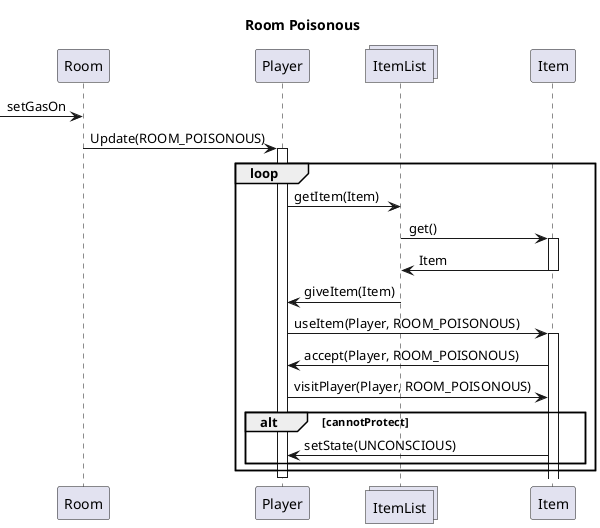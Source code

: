 @startuml
title Room Poisonous
[->Room : setGasOn

actor Room
 
participant Room order 10
participant Player order 20
participant Item as i order 60
collections ItemList as il order 50

    Room -> Player : Update(ROOM_POISONOUS)
activate Player

        loop
        Player -> il : getItem(Item)
        il -> i : get()
        activate i
            i -> il: Item
        deactivate i
        il -> Player : giveItem(Item)
        Player -> i : useItem(Player, ROOM_POISONOUS)
        activate i
        
            i -> Player : accept(Player, ROOM_POISONOUS)
            Player -> i : visitPlayer(Player, ROOM_POISONOUS)
            alt cannotProtect
                i -> Player: setState(UNCONSCIOUS)
            end
        end
deactivate Player
deactivate Player

@enduml